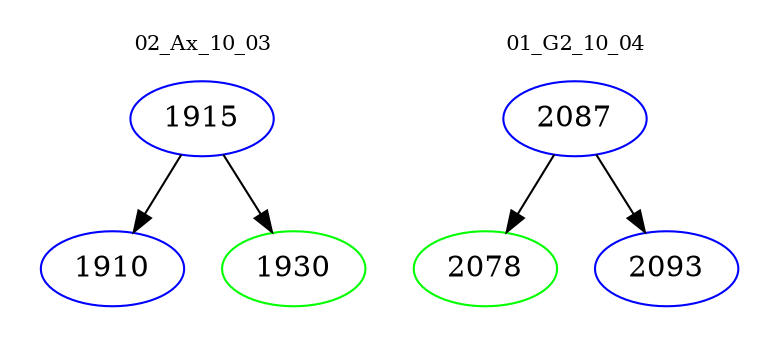 digraph{
subgraph cluster_0 {
color = white
label = "02_Ax_10_03";
fontsize=10;
T0_1915 [label="1915", color="blue"]
T0_1915 -> T0_1910 [color="black"]
T0_1910 [label="1910", color="blue"]
T0_1915 -> T0_1930 [color="black"]
T0_1930 [label="1930", color="green"]
}
subgraph cluster_1 {
color = white
label = "01_G2_10_04";
fontsize=10;
T1_2087 [label="2087", color="blue"]
T1_2087 -> T1_2078 [color="black"]
T1_2078 [label="2078", color="green"]
T1_2087 -> T1_2093 [color="black"]
T1_2093 [label="2093", color="blue"]
}
}
